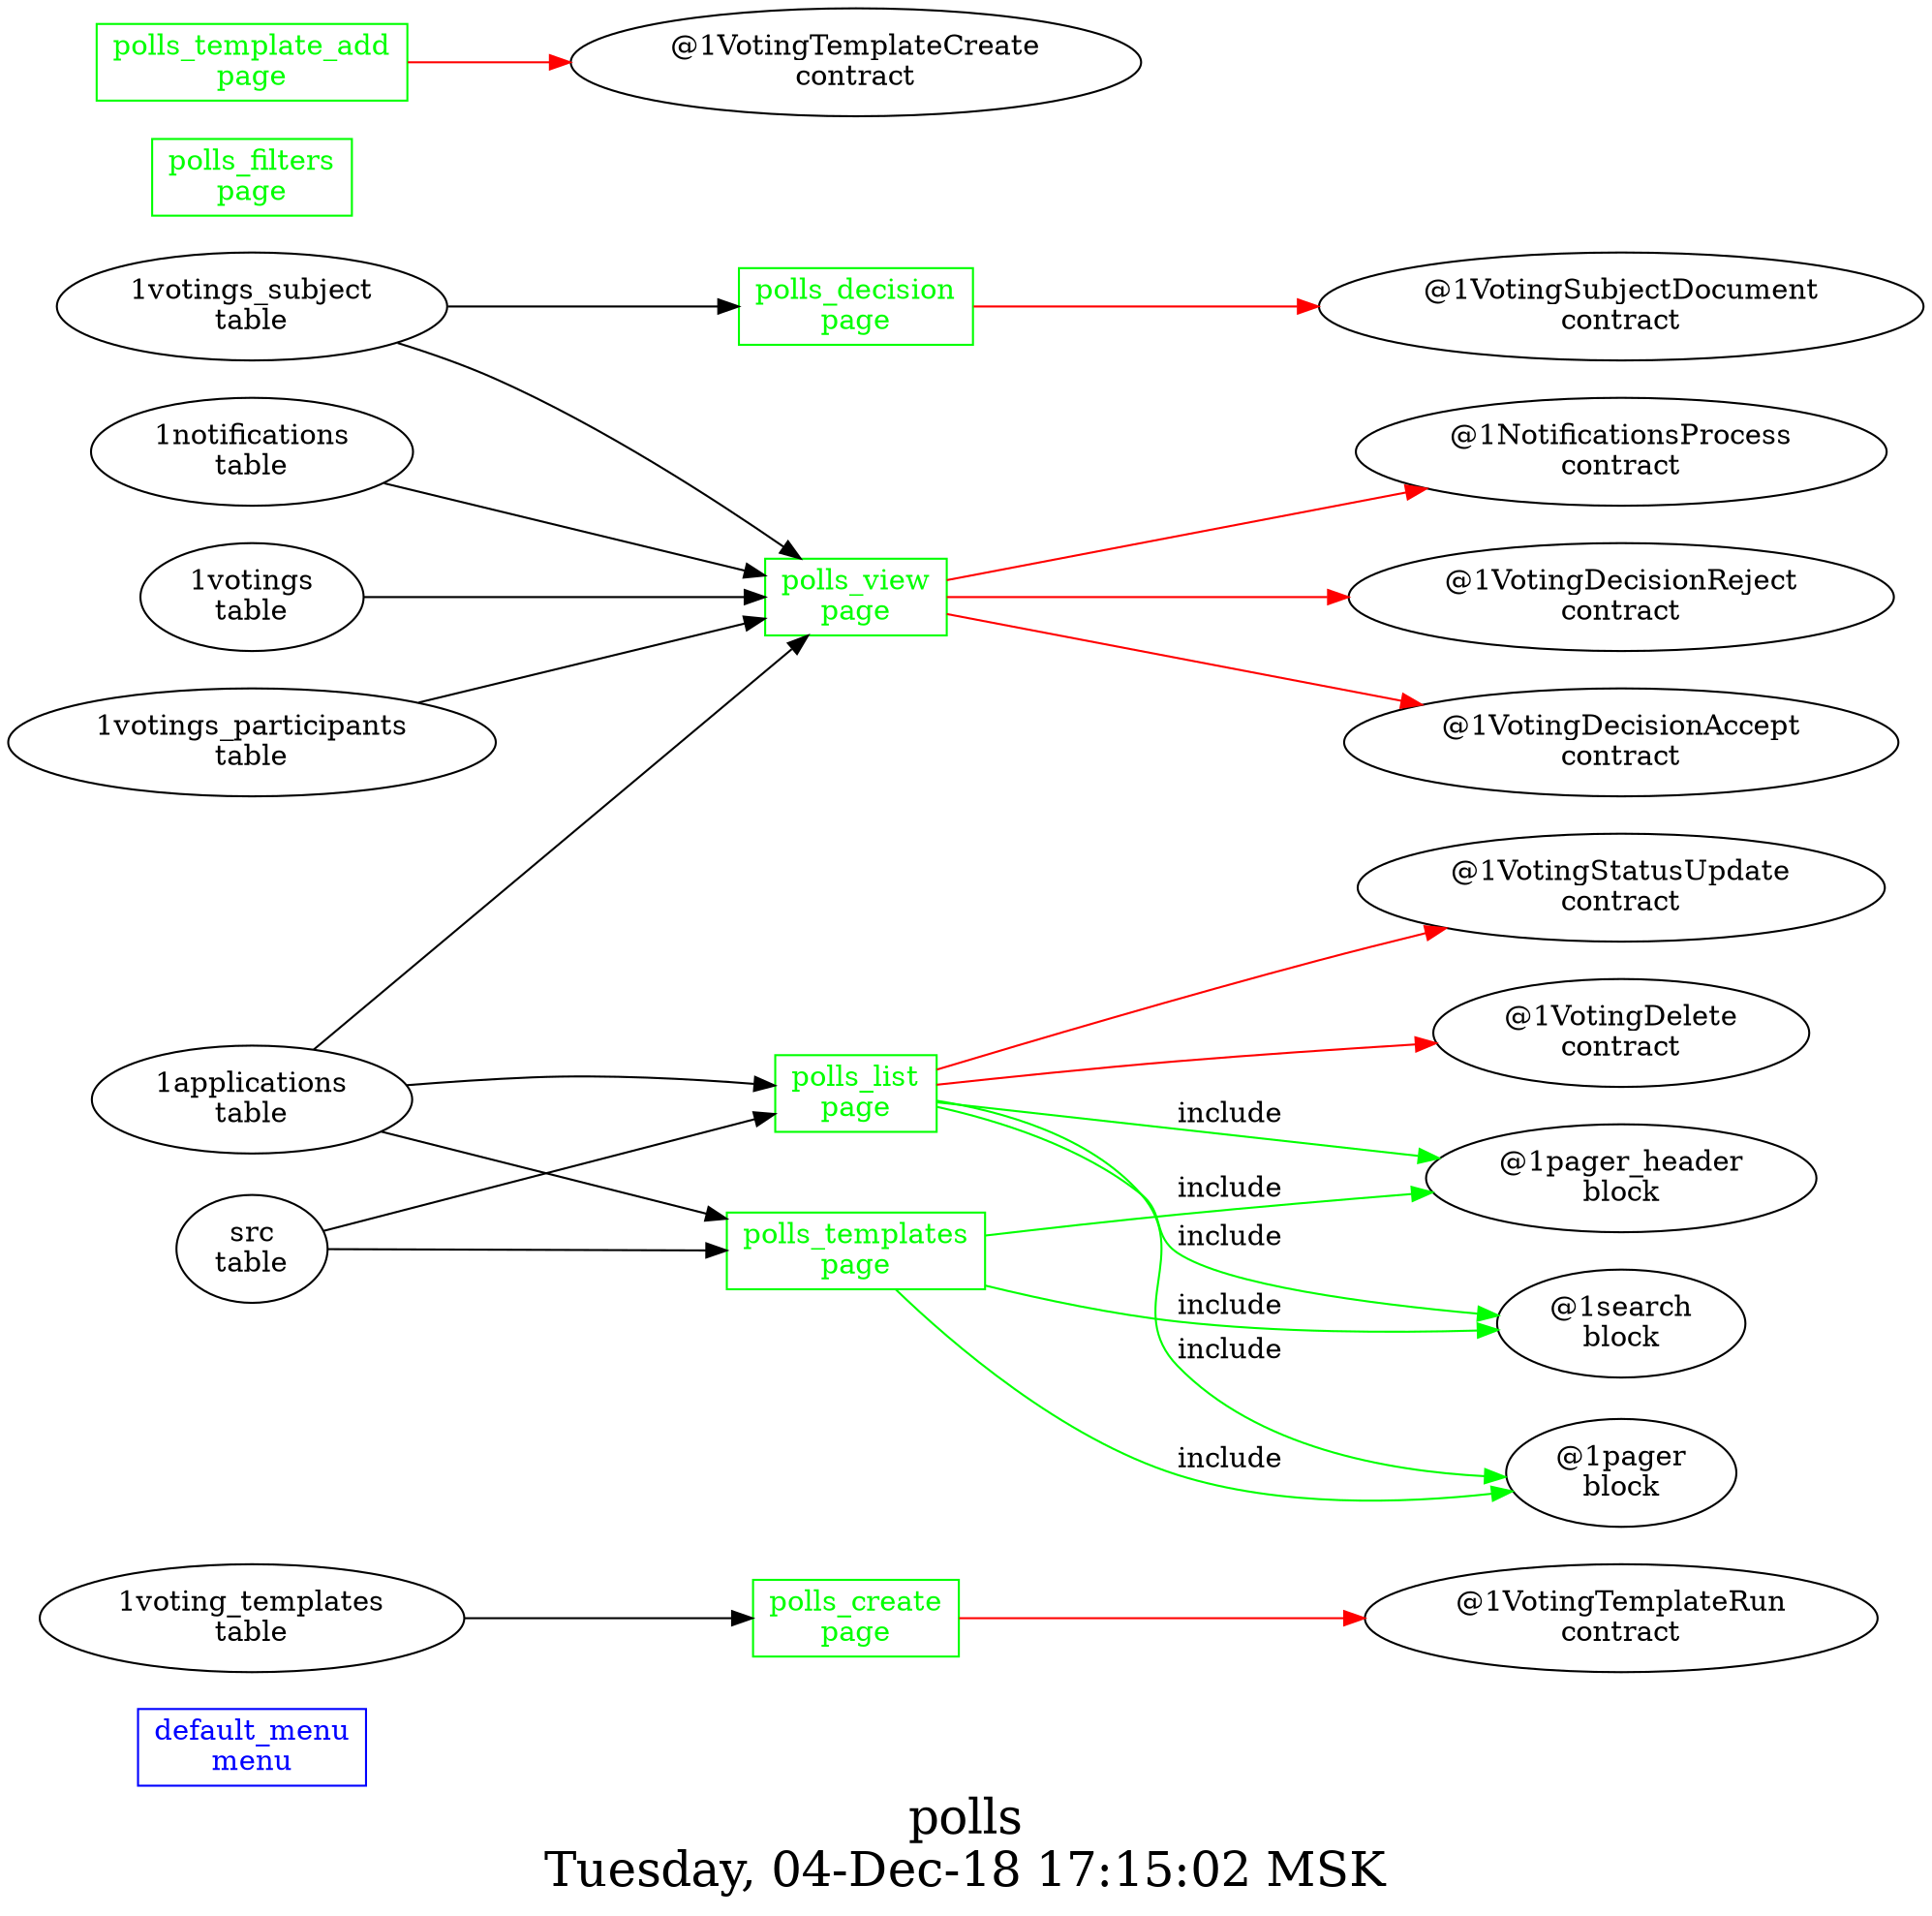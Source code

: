 digraph G {
fontsize="24";
label="polls\nTuesday, 04-Dec-18 17:15:02 MSK";
nojustify=true;
ordering=out;
rankdir=LR;
size="30";
"default_menu\nmenu" [color=blue, fontcolor=blue, group=menus, shape=record];
"polls_create\npage" -> "@1VotingTemplateRun\ncontract"  [ color=red ]
"1voting_templates\ntable" -> "polls_create\npage"
"polls_create\npage" [color=green, fontcolor=green, group=pages, shape=record];
"polls_decision\npage" -> "@1VotingSubjectDocument\ncontract"  [ color=red ]
"1votings_subject\ntable" -> "polls_decision\npage"
"polls_decision\npage" [color=green, fontcolor=green, group=pages, shape=record];
"polls_filters\npage" [color=green, fontcolor=green, group=pages, shape=record];
"polls_list\npage" -> "@1VotingStatusUpdate\ncontract"  [ color=red ]
"polls_list\npage" -> "@1VotingDelete\ncontract"  [ color=red ]
"1applications\ntable" -> "polls_list\npage"
"src\ntable" -> "polls_list\npage"
"polls_list\npage" -> "@1pager_header\nblock"  [ color=green, label=include ]
"polls_list\npage" -> "@1search\nblock"  [ color=green, label=include ]
"polls_list\npage" -> "@1pager\nblock"  [ color=green, label=include ]
"polls_list\npage" [color=green, fontcolor=green, group=pages, shape=record];
"polls_template_add\npage" -> "@1VotingTemplateCreate\ncontract"  [ color=red ]
"polls_template_add\npage" [color=green, fontcolor=green, group=pages, shape=record];
"1applications\ntable" -> "polls_templates\npage"
"src\ntable" -> "polls_templates\npage"
"polls_templates\npage" -> "@1pager_header\nblock"  [ color=green, label=include ]
"polls_templates\npage" -> "@1search\nblock"  [ color=green, label=include ]
"polls_templates\npage" -> "@1pager\nblock"  [ color=green, label=include ]
"polls_templates\npage" [color=green, fontcolor=green, group=pages, shape=record];
"polls_view\npage" -> "@1NotificationsProcess\ncontract"  [ color=red ]
"polls_view\npage" -> "@1VotingDecisionReject\ncontract"  [ color=red ]
"polls_view\npage" -> "@1VotingDecisionAccept\ncontract"  [ color=red ]
"1applications\ntable" -> "polls_view\npage"
"1notifications\ntable" -> "polls_view\npage"
"1votings\ntable" -> "polls_view\npage"
"1votings_participants\ntable" -> "polls_view\npage"
"1votings_subject\ntable" -> "polls_view\npage"
"polls_view\npage" [color=green, fontcolor=green, group=pages, shape=record];
}
